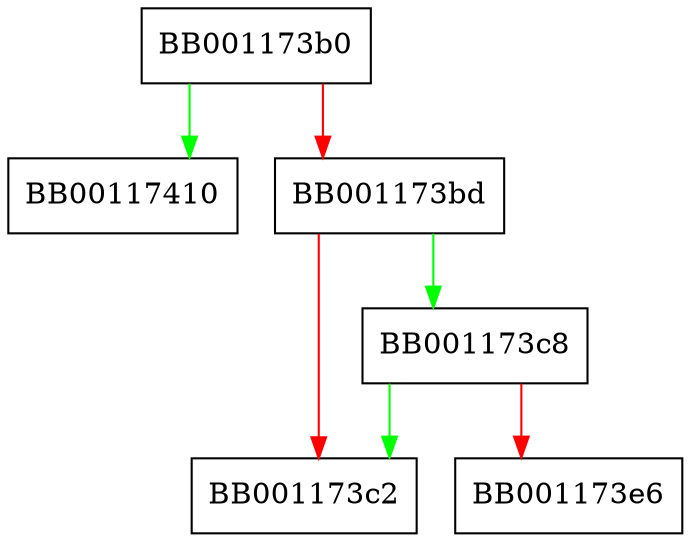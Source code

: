 digraph FUN_001173b0 {
  node [shape="box"];
  graph [splines=ortho];
  BB001173b0 -> BB00117410 [color="green"];
  BB001173b0 -> BB001173bd [color="red"];
  BB001173bd -> BB001173c8 [color="green"];
  BB001173bd -> BB001173c2 [color="red"];
  BB001173c8 -> BB001173c2 [color="green"];
  BB001173c8 -> BB001173e6 [color="red"];
}